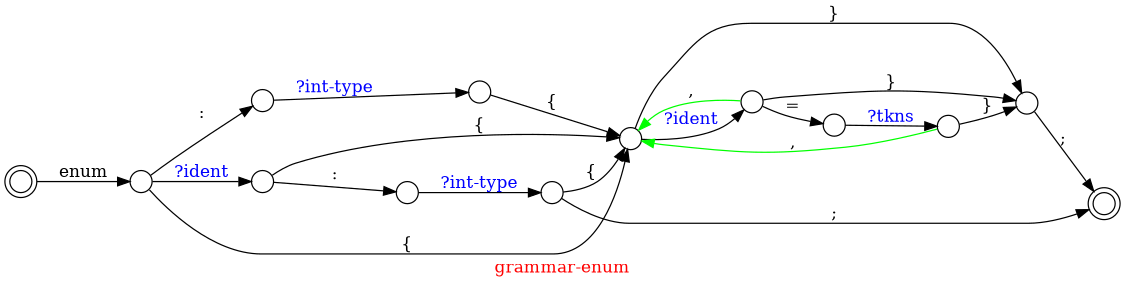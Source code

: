 // Copyright (C) 2007, 2008, 2009 Robert Nielsen <robert@dakota.org>
//
// Licensed under the Apache License, Version 2.0 (the "License");
// you may not use this file except in compliance with the License.
// You may obtain a copy of the License at
//
//      http://www.apache.org/licenses/LICENSE-2.0
//
// Unless required by applicable law or agreed to in writing, software
// distributed under the License is distributed on an "AS IS" BASIS,
// WITHOUT WARRANTIES OR CONDITIONS OF ANY KIND, either express or implied.
// See the License for the specific language governing permissions and
// limitations under the License.

digraph "grammar-enum"
{
  graph [ label = "\G", fontcolor = red ];
  graph [ rankdir = LR, center = true ];
  graph [ page = "8.5,11", size = "7.5,10" ];

  node [ shape = circle ];
  node [ label = "", width = 0.25 ];
  //node [ label = "" ];

  000 [ shape = doublecircle ];
  100 [ shape = doublecircle ];

  000 -> 010 [ label = "enum" ];
  010 -> 020 [ label = "?ident", fontcolor = blue ];
  010 -> 035 [ label = ":" ];
  010 -> 050 [ label = "{" ];
  020 -> 030 [ label = ":" ];
  020 -> 050 [ label = "{" ];
  030 -> 040 [ label = "?int-type", fontcolor = blue ];
  035 -> 045 [ label = "?int-type", fontcolor = blue ];
  040 -> 050 [ label = "{" ];
  040 -> 100 [ label = ";" ];
  045 -> 050 [ label = "{" ];
  050 -> 060 [ label = "?ident", fontcolor = blue ];
  050 -> 090 [ label = "}" ];
  060 -> 050 [ label = ",", color = green ];
  060 -> 070 [ label = "=" ];
  060 -> 090 [ label = "}" ];
  070 -> 080 [ label = "?tkns", fontcolor = blue ];
  080 -> 050 [ label = ",", color = green ];
  080 -> 090 [ label = "}" ];
  090 -> 100 [ label = ";" ];

  //{ rank = same; 030; 035 }
  //{ rank = same; 040; 045 }
}
